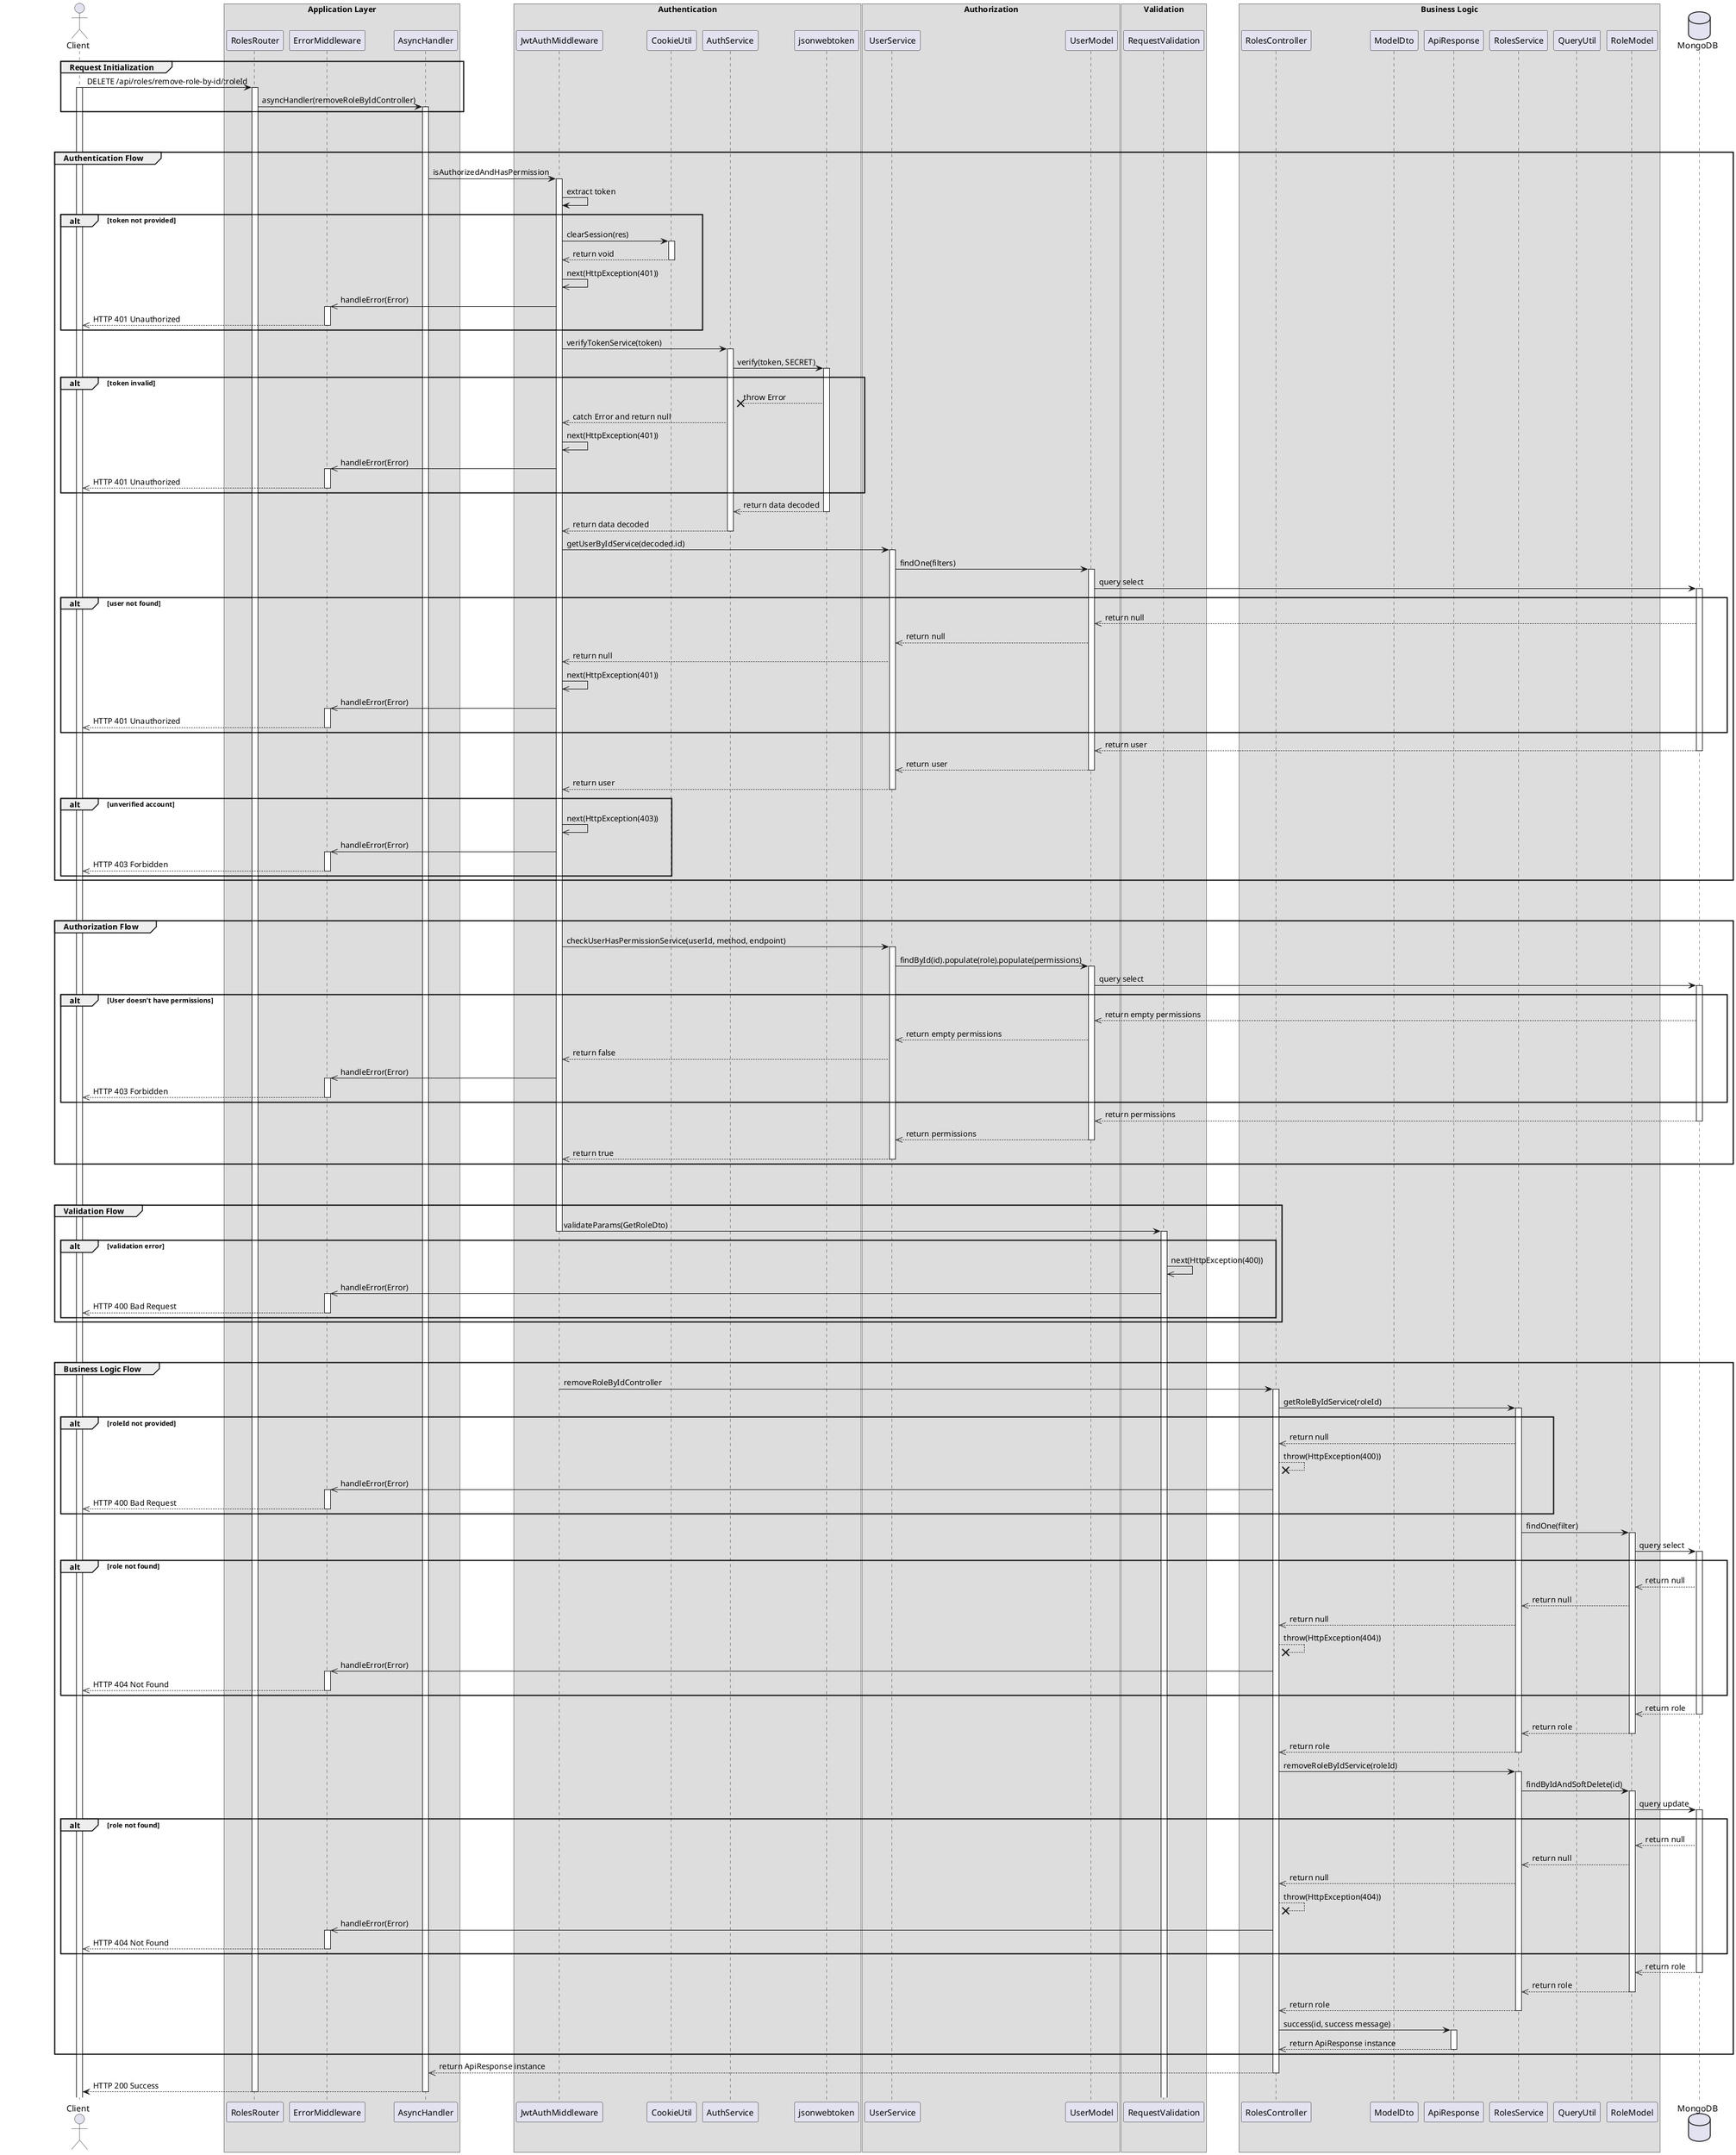 @startuml Remove Role

actor Client

box "Application Layer"
participant RolesRouter 
participant ErrorMiddleware 
participant AsyncHandler 
end box

box "Authentication"
participant JwtAuthMiddleware 
participant CookieUtil
participant AuthService
participant jsonwebtoken
end box

box "Authorization"
participant UserService 
participant UserModel
end box

box "Validation"
participant RequestValidation
end box

box "Business Logic"
participant RolesController
participant ModelDto
participant ApiResponse
participant RolesService
participant QueryUtil
participant RoleModel
end box

database MongoDB

' Step 1
group Request Initialization
    Client -> RolesRouter: DELETE /api/roles/remove-role-by-id/:roleId
    activate Client
    activate RolesRouter
    RolesRouter -> AsyncHandler: asyncHandler(removeRoleByIdController)
    activate AsyncHandler
end

break
break

' Step 2
group Authentication Flow
    AsyncHandler -> JwtAuthMiddleware: isAuthorizedAndHasPermission
    activate JwtAuthMiddleware

    JwtAuthMiddleware -> JwtAuthMiddleware: extract token
    alt token not provided
        JwtAuthMiddleware -> CookieUtil: clearSession(res)
        activate CookieUtil
        CookieUtil -->> JwtAuthMiddleware: return void
        deactivate CookieUtil
        JwtAuthMiddleware ->> JwtAuthMiddleware: next(HttpException(401))
        JwtAuthMiddleware ->> ErrorMiddleware: handleError(Error)
        activate ErrorMiddleware
        ErrorMiddleware -->> Client: HTTP 401 Unauthorized
        deactivate ErrorMiddleware
    end 

    JwtAuthMiddleware -> AuthService: verifyTokenService(token)
    activate AuthService
    AuthService -> jsonwebtoken: verify(token, SECRET)
    activate jsonwebtoken
    alt token invalid
        jsonwebtoken --x AuthService: throw Error
        AuthService -->> JwtAuthMiddleware: catch Error and return null
        JwtAuthMiddleware ->> JwtAuthMiddleware: next(HttpException(401))
        JwtAuthMiddleware ->> ErrorMiddleware: handleError(Error)
        activate ErrorMiddleware
        ErrorMiddleware -->> Client: HTTP 401 Unauthorized
        deactivate ErrorMiddleware
    end

    jsonwebtoken -->> AuthService: return data decoded
    deactivate jsonwebtoken
    AuthService -->> JwtAuthMiddleware: return data decoded
    deactivate AuthService
    JwtAuthMiddleware -> UserService: getUserByIdService(decoded.id)
    activate UserService
    UserService -> UserModel: findOne(filters)
    activate UserModel
    UserModel -> MongoDB: query select
    activate MongoDB

    alt user not found
        MongoDB -->> UserModel: return null
        UserModel -->> UserService: return null
        UserService -->> JwtAuthMiddleware: return null
        JwtAuthMiddleware ->> JwtAuthMiddleware: next(HttpException(401))
        JwtAuthMiddleware ->> ErrorMiddleware: handleError(Error)
        activate ErrorMiddleware
        ErrorMiddleware -->> Client: HTTP 401 Unauthorized
        deactivate ErrorMiddleware
    end

    MongoDB -->> UserModel: return user
    deactivate MongoDB
    UserModel -->> UserService: return user
    deactivate UserModel
    UserService -->> JwtAuthMiddleware: return user
    deactivate UserService

    alt unverified account
        JwtAuthMiddleware ->> JwtAuthMiddleware: next(HttpException(403))
        JwtAuthMiddleware ->> ErrorMiddleware: handleError(Error)
        activate ErrorMiddleware
        ErrorMiddleware -->> Client: HTTP 403 Forbidden
        deactivate ErrorMiddleware
    end
end

break
break

' Step 3
group Authorization Flow
    JwtAuthMiddleware -> UserService: checkUserHasPermissionService(userId, method, endpoint)
    activate UserService
    UserService -> UserModel: findById(id).populate(role).populate(permissions)
    activate UserModel
    UserModel -> MongoDB: query select
    activate MongoDB

    alt User doesn't have permissions 
        MongoDB -->> UserModel: return empty permissions
        UserModel -->> UserService: return empty permissions
        UserService -->> JwtAuthMiddleware: return false
        JwtAuthMiddleware ->> ErrorMiddleware: handleError(Error)
        activate ErrorMiddleware
        ErrorMiddleware -->> Client: HTTP 403 Forbidden
        deactivate ErrorMiddleware
    end

    MongoDB -->> UserModel: return permissions
    deactivate MongoDB
    UserModel -->> UserService: return permissions
    deactivate UserModel
    UserService -->> JwtAuthMiddleware: return true
    deactivate UserService
end

break
break

' Step 4
group Validation Flow
    JwtAuthMiddleware -> RequestValidation: validateParams(GetRoleDto)
    deactivate JwtAuthMiddleware
    activate RequestValidation
    
    alt validation error
        RequestValidation ->> RequestValidation: next(HttpException(400))
        RequestValidation ->> ErrorMiddleware: handleError(Error)
        activate ErrorMiddleware
        ErrorMiddleware -->> Client: HTTP 400 Bad Request
        deactivate ErrorMiddleware
    end
end
break
break

' Step 5
group Business Logic Flow
    JwtAuthMiddleware -> RolesController: removeRoleByIdController
    activate RolesController
    RolesController -> RolesService: getRoleByIdService(roleId)
    activate RolesService
    
    alt roleId not provided
        RolesService -->> RolesController: return null
        RolesController --x RolesController: throw(HttpException(400))
        RolesController ->> ErrorMiddleware: handleError(Error)
        activate ErrorMiddleware
        ErrorMiddleware -->> Client: HTTP 400 Bad Request
        deactivate ErrorMiddleware
    end

    RolesService -> RoleModel: findOne(filter)
    activate RoleModel
    RoleModel -> MongoDB: query select
    activate MongoDB

    alt role not found
        MongoDB -->> RoleModel: return null
        RoleModel -->> RolesService: return null
        RolesService -->> RolesController: return null
        RolesController --x RolesController: throw(HttpException(404))
        RolesController ->> ErrorMiddleware: handleError(Error)
        activate ErrorMiddleware
        ErrorMiddleware -->> Client: HTTP 404 Not Found
        deactivate ErrorMiddleware
    end

    MongoDB -->> RoleModel: return role
    deactivate MongoDB
    RoleModel -->> RolesService: return role
    deactivate RoleModel
    RolesService -->> RolesController: return role
    deactivate RolesService
    RolesController -> RolesService: removeRoleByIdService(roleId)
    activate RolesService
    RolesService -> RoleModel: findByIdAndSoftDelete(id)
    activate RoleModel
    RoleModel -> MongoDB: query update
    activate MongoDB

    alt role not found
        MongoDB -->> RoleModel: return null
        RoleModel -->> RolesService: return null
        RolesService -->> RolesController: return null
        RolesController --x RolesController: throw(HttpException(404))
        RolesController ->> ErrorMiddleware: handleError(Error)
        activate ErrorMiddleware
        ErrorMiddleware -->> Client: HTTP 404 Not Found
        deactivate ErrorMiddleware
    end

    MongoDB -->> RoleModel: return role
    deactivate MongoDB
    RoleModel -->> RolesService: return role
    deactivate RoleModel
    RolesService -->> RolesController: return role
    deactivate RolesService
    RolesController -> ApiResponse: success(id, success message)
    activate ApiResponse
    ApiResponse -->> RolesController: return ApiResponse instance
    deactivate ApiResponse 
    
end
RolesController -->> AsyncHandler: return ApiResponse instance
deactivate RolesController
AsyncHandler --> Client: HTTP 200 Success
deactivate AsyncHandler
deactivate RolesRouter


@enduml